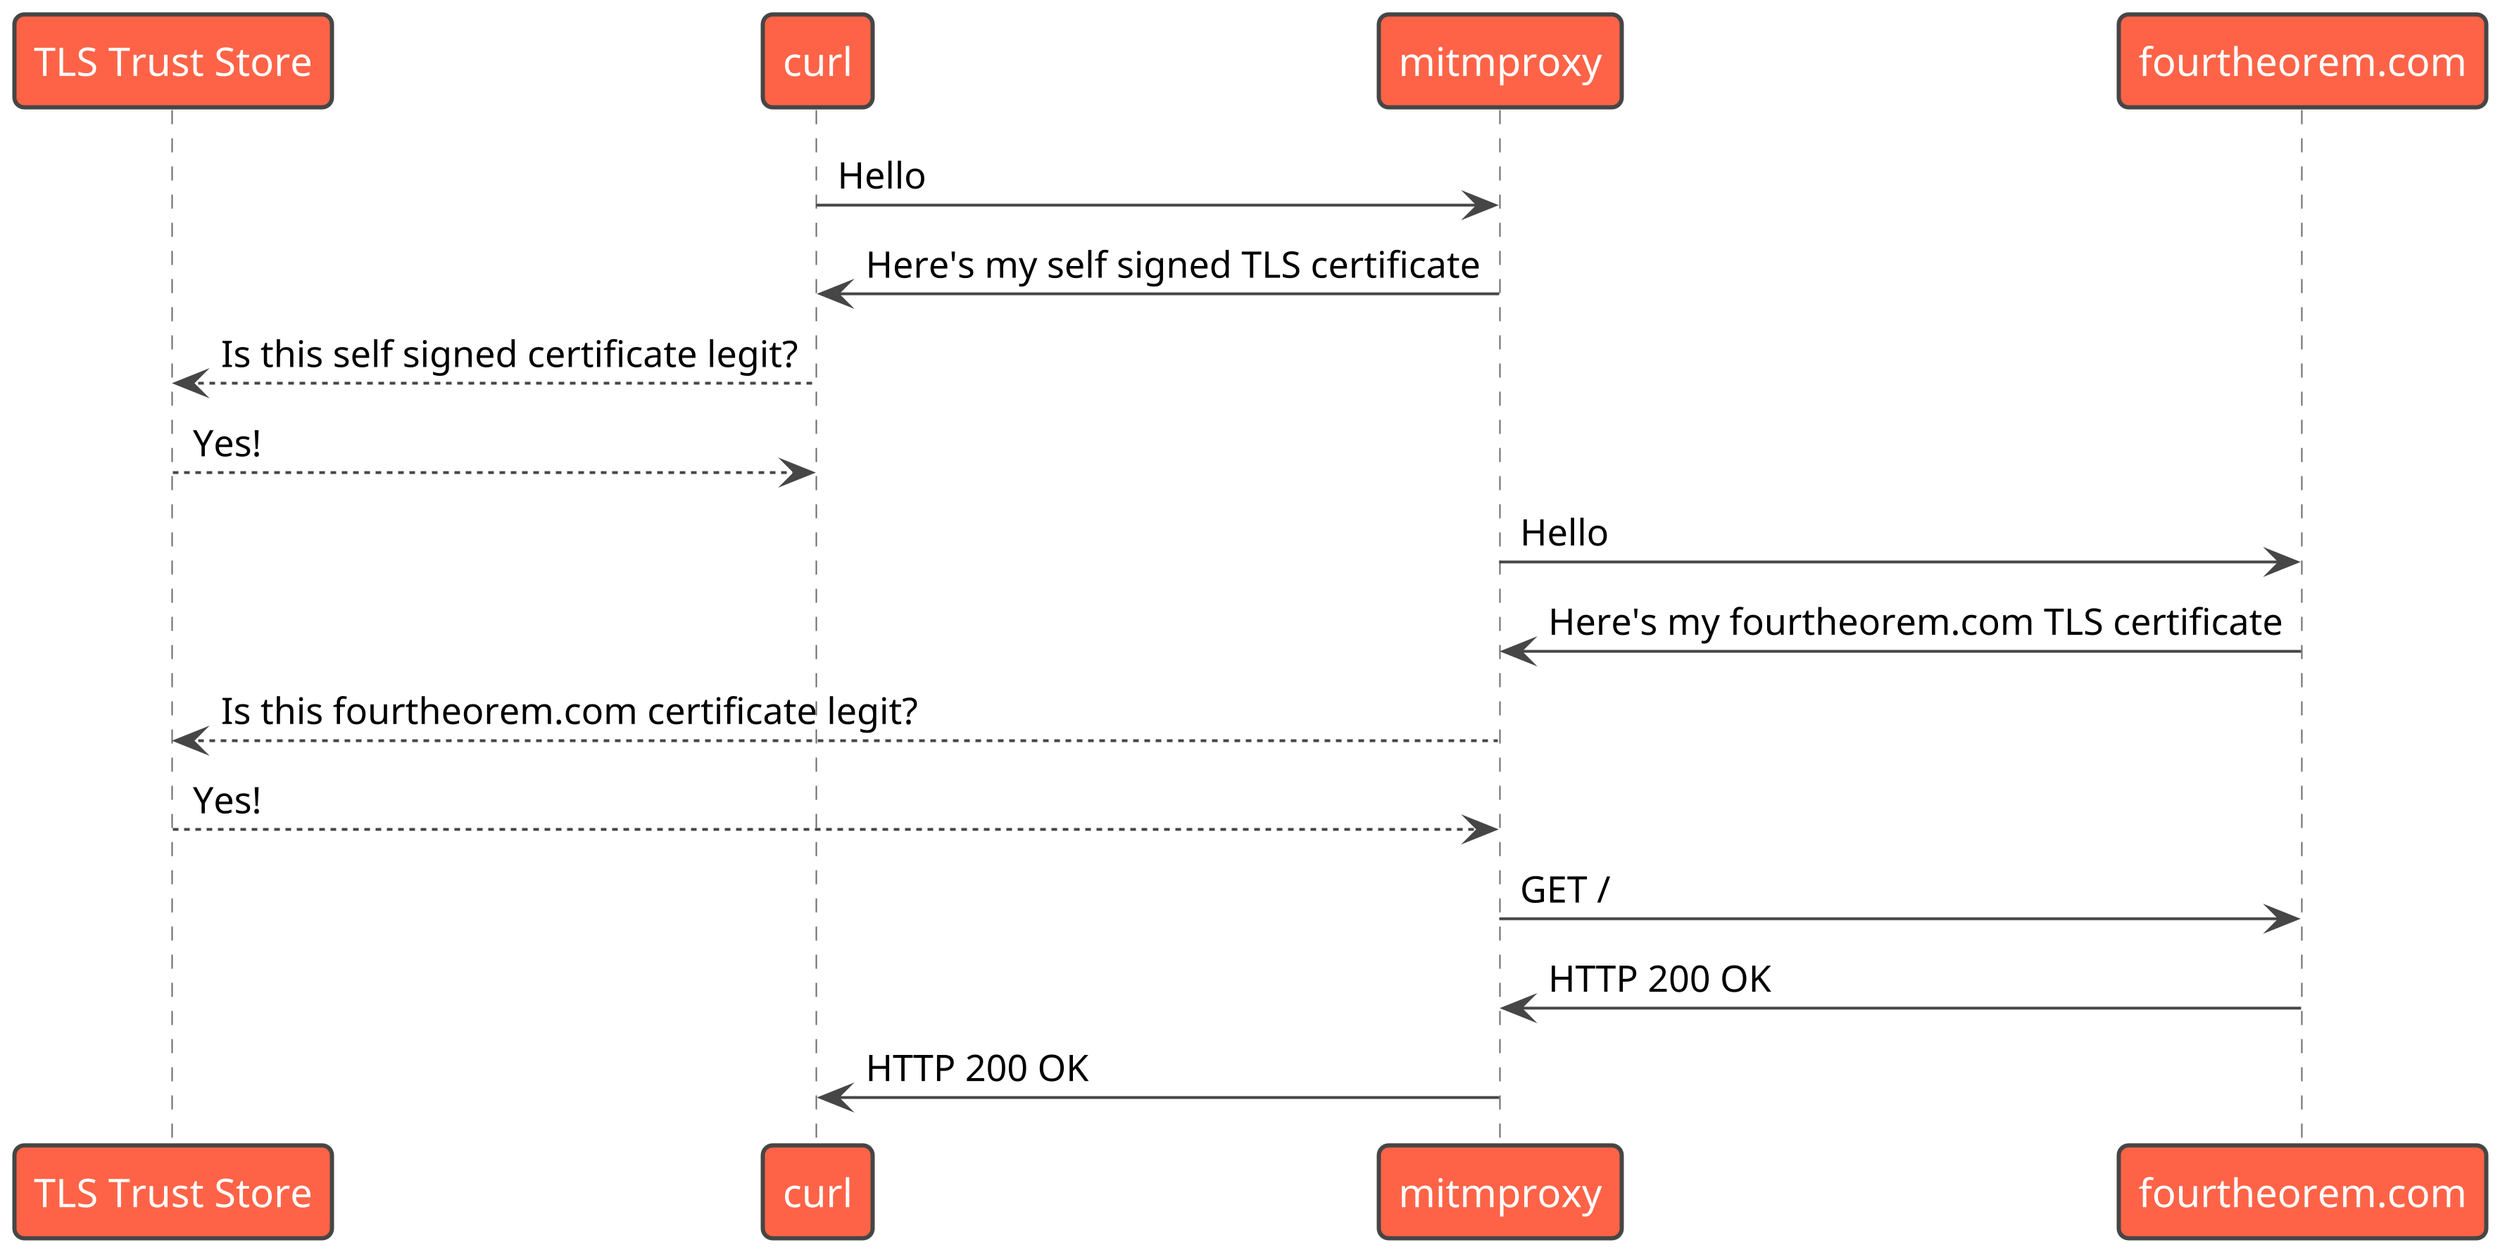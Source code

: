 @startuml mitm-trusted
scale 8
!theme vibrant
participant "TLS Trust Store" as store
participant curl as app
participant mitmproxy as mitm
participant fourtheorem.com as server

app -> mitm: Hello
mitm -> app: Here's my self signed TLS certificate
app --> store: Is this self signed certificate legit?
store --> app: Yes!
mitm -> server: Hello
server -> mitm: Here's my fourtheorem.com TLS certificate
mitm --> store: Is this fourtheorem.com certificate legit?
store --> mitm: Yes!
mitm -> server: GET /
server -> mitm: HTTP 200 OK
mitm -> app: HTTP 200 OK
@enduml

